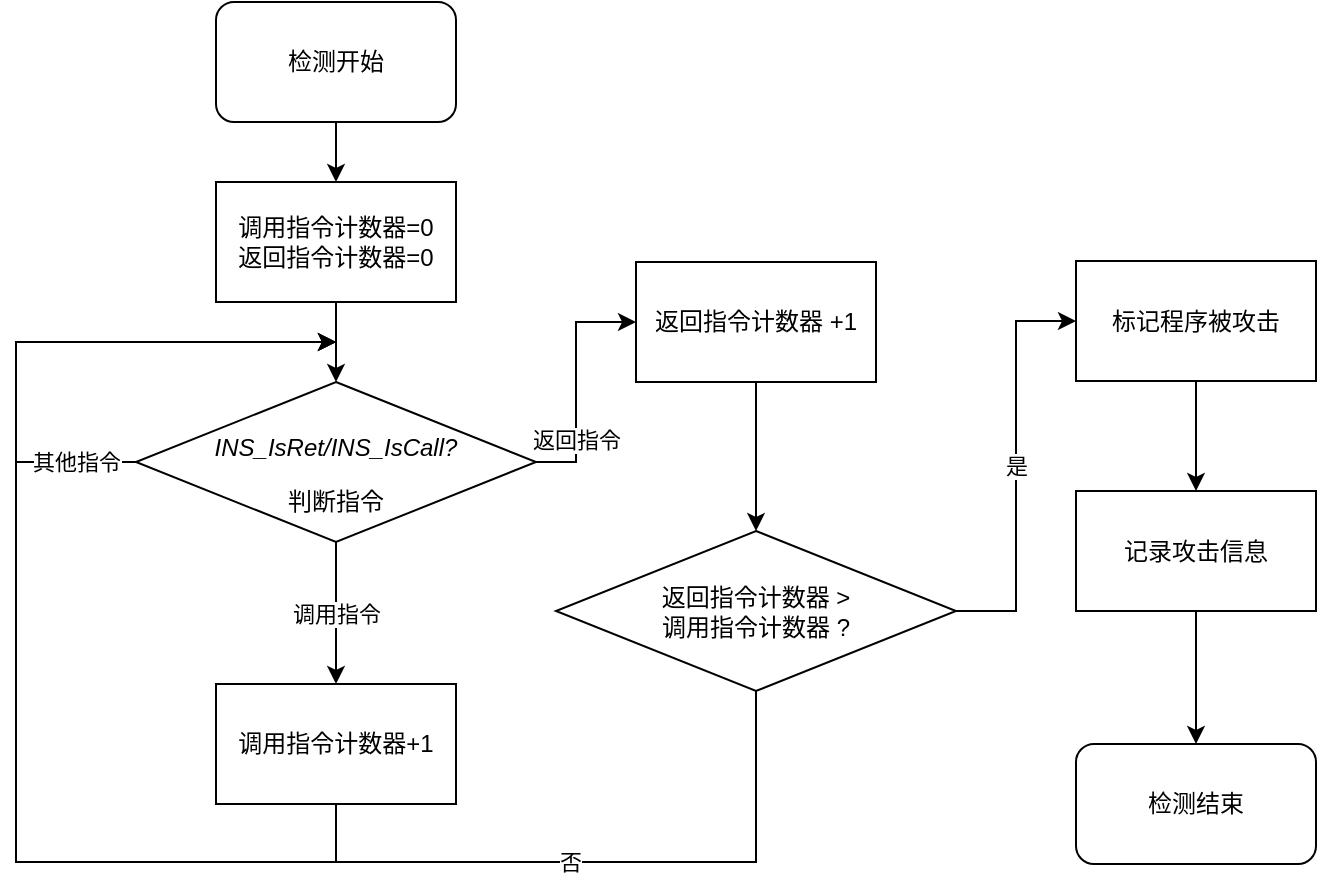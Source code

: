 <mxfile version="10.6.7" type="device"><diagram id="I3G7kEA3SUd09m9k9rh1" name="Page-1"><mxGraphModel dx="1324" dy="740" grid="1" gridSize="10" guides="1" tooltips="1" connect="1" arrows="1" fold="1" page="1" pageScale="1" pageWidth="850" pageHeight="1100" math="0" shadow="0"><root><mxCell id="0"/><mxCell id="1" parent="0"/><mxCell id="8LwgNLev6JubnL6FszjK-11" value="调用指令" style="edgeStyle=orthogonalEdgeStyle;rounded=0;orthogonalLoop=1;jettySize=auto;html=1;" parent="1" source="8LwgNLev6JubnL6FszjK-2" target="8LwgNLev6JubnL6FszjK-7" edge="1"><mxGeometry relative="1" as="geometry"><Array as="points"><mxPoint x="340" y="360"/><mxPoint x="340" y="360"/></Array></mxGeometry></mxCell><mxCell id="gS2ehWRh7WA9bIaN2GA--24" value="其他指令" style="edgeStyle=orthogonalEdgeStyle;rounded=0;orthogonalLoop=1;jettySize=auto;html=1;" edge="1" parent="1" source="8LwgNLev6JubnL6FszjK-2"><mxGeometry x="-0.786" relative="1" as="geometry"><mxPoint x="340" y="210" as="targetPoint"/><Array as="points"><mxPoint x="180" y="270"/><mxPoint x="180" y="210"/></Array><mxPoint as="offset"/></mxGeometry></mxCell><mxCell id="8LwgNLev6JubnL6FszjK-2" value="&lt;p&gt;&lt;i&gt;&lt;span&gt;INS_IsRet/&lt;/span&gt;&lt;/i&gt;&lt;i&gt;&lt;span&gt;&lt;i&gt;&lt;span&gt;INS_IsCall&lt;/span&gt;&lt;/i&gt;?&lt;br&gt;&lt;/span&gt;&lt;/i&gt;&lt;/p&gt;&lt;div&gt;判断指令&lt;br&gt;&lt;/div&gt;" style="rhombus;whiteSpace=wrap;html=1;" parent="1" vertex="1"><mxGeometry x="240" y="230" width="200" height="80" as="geometry"/></mxCell><mxCell id="gS2ehWRh7WA9bIaN2GA--2" value="" style="edgeStyle=orthogonalEdgeStyle;rounded=0;orthogonalLoop=1;jettySize=auto;html=1;" edge="1" parent="1" source="8LwgNLev6JubnL6FszjK-3" target="gS2ehWRh7WA9bIaN2GA--1"><mxGeometry relative="1" as="geometry"/></mxCell><mxCell id="8LwgNLev6JubnL6FszjK-3" value="检测开始" style="rounded=1;whiteSpace=wrap;html=1;" parent="1" vertex="1"><mxGeometry x="280" y="40" width="120" height="60" as="geometry"/></mxCell><mxCell id="gS2ehWRh7WA9bIaN2GA--28" value="" style="edgeStyle=orthogonalEdgeStyle;rounded=0;orthogonalLoop=1;jettySize=auto;html=1;" edge="1" parent="1" source="8LwgNLev6JubnL6FszjK-7"><mxGeometry relative="1" as="geometry"><mxPoint x="340" y="210" as="targetPoint"/><Array as="points"><mxPoint x="340" y="470"/><mxPoint x="180" y="470"/><mxPoint x="180" y="210"/></Array></mxGeometry></mxCell><mxCell id="8LwgNLev6JubnL6FszjK-7" value="调用指令计数器+1" style="rounded=0;whiteSpace=wrap;html=1;" parent="1" vertex="1"><mxGeometry x="280" y="381" width="120" height="60" as="geometry"/></mxCell><mxCell id="8LwgNLev6JubnL6FszjK-27" value="" style="edgeStyle=orthogonalEdgeStyle;rounded=0;orthogonalLoop=1;jettySize=auto;html=1;" parent="1" source="8LwgNLev6JubnL6FszjK-28" target="8LwgNLev6JubnL6FszjK-20" edge="1"><mxGeometry relative="1" as="geometry"/></mxCell><mxCell id="8LwgNLev6JubnL6FszjK-18" value="标记程序被攻击" style="rounded=0;whiteSpace=wrap;html=1;" parent="1" vertex="1"><mxGeometry x="710" y="169.5" width="120" height="60" as="geometry"/></mxCell><mxCell id="8LwgNLev6JubnL6FszjK-20" value="检测结束" style="rounded=1;whiteSpace=wrap;html=1;" parent="1" vertex="1"><mxGeometry x="710" y="411" width="120" height="60" as="geometry"/></mxCell><mxCell id="8LwgNLev6JubnL6FszjK-28" value="记录攻击信息" style="rounded=0;whiteSpace=wrap;html=1;" parent="1" vertex="1"><mxGeometry x="710" y="284.5" width="120" height="60" as="geometry"/></mxCell><mxCell id="8LwgNLev6JubnL6FszjK-29" value="" style="edgeStyle=orthogonalEdgeStyle;rounded=0;orthogonalLoop=1;jettySize=auto;html=1;" parent="1" source="8LwgNLev6JubnL6FszjK-18" target="8LwgNLev6JubnL6FszjK-28" edge="1"><mxGeometry relative="1" as="geometry"><mxPoint x="770" y="209.5" as="sourcePoint"/><mxPoint x="770" y="329.5" as="targetPoint"/></mxGeometry></mxCell><mxCell id="gS2ehWRh7WA9bIaN2GA--13" value="" style="edgeStyle=orthogonalEdgeStyle;rounded=0;orthogonalLoop=1;jettySize=auto;html=1;" edge="1" parent="1" source="gS2ehWRh7WA9bIaN2GA--1"><mxGeometry relative="1" as="geometry"><mxPoint x="340" y="230" as="targetPoint"/></mxGeometry></mxCell><mxCell id="gS2ehWRh7WA9bIaN2GA--1" value="&lt;div&gt;调用指令计数器=0&lt;/div&gt;&lt;div&gt;返回指令计数器=0&lt;br&gt;&lt;/div&gt;" style="rounded=0;whiteSpace=wrap;html=1;" vertex="1" parent="1"><mxGeometry x="280" y="130" width="120" height="60" as="geometry"/></mxCell><mxCell id="gS2ehWRh7WA9bIaN2GA--18" value="返回指令" style="edgeStyle=orthogonalEdgeStyle;rounded=0;orthogonalLoop=1;jettySize=auto;html=1;entryX=0;entryY=0.5;entryDx=0;entryDy=0;" edge="1" parent="1" target="gS2ehWRh7WA9bIaN2GA--7"><mxGeometry x="-0.472" relative="1" as="geometry"><mxPoint x="440" y="270" as="sourcePoint"/><Array as="points"><mxPoint x="460" y="270"/><mxPoint x="460" y="200"/></Array><mxPoint as="offset"/></mxGeometry></mxCell><mxCell id="gS2ehWRh7WA9bIaN2GA--30" value="否" style="edgeStyle=orthogonalEdgeStyle;rounded=0;orthogonalLoop=1;jettySize=auto;html=1;" edge="1" parent="1" source="gS2ehWRh7WA9bIaN2GA--5"><mxGeometry x="-0.592" relative="1" as="geometry"><mxPoint x="340" y="210" as="targetPoint"/><Array as="points"><mxPoint x="550" y="470"/><mxPoint x="180" y="470"/><mxPoint x="180" y="210"/></Array><mxPoint as="offset"/></mxGeometry></mxCell><mxCell id="gS2ehWRh7WA9bIaN2GA--31" value="是" style="edgeStyle=orthogonalEdgeStyle;rounded=0;orthogonalLoop=1;jettySize=auto;html=1;entryX=0;entryY=0.5;entryDx=0;entryDy=0;" edge="1" parent="1" source="gS2ehWRh7WA9bIaN2GA--5" target="8LwgNLev6JubnL6FszjK-18"><mxGeometry relative="1" as="geometry"/></mxCell><mxCell id="gS2ehWRh7WA9bIaN2GA--5" value="&lt;div&gt;返回指令计数器 &amp;gt; &lt;br&gt;&lt;/div&gt;&lt;div&gt;调用指令计数器 ?&lt;/div&gt;" style="rhombus;whiteSpace=wrap;html=1;" vertex="1" parent="1"><mxGeometry x="450" y="304.5" width="200" height="80" as="geometry"/></mxCell><mxCell id="gS2ehWRh7WA9bIaN2GA--19" value="" style="edgeStyle=orthogonalEdgeStyle;rounded=0;orthogonalLoop=1;jettySize=auto;html=1;" edge="1" parent="1" source="gS2ehWRh7WA9bIaN2GA--7" target="gS2ehWRh7WA9bIaN2GA--5"><mxGeometry relative="1" as="geometry"/></mxCell><mxCell id="gS2ehWRh7WA9bIaN2GA--7" value="返回指令计数器 +1" style="rounded=0;whiteSpace=wrap;html=1;" vertex="1" parent="1"><mxGeometry x="490" y="170" width="120" height="60" as="geometry"/></mxCell></root></mxGraphModel></diagram></mxfile>
